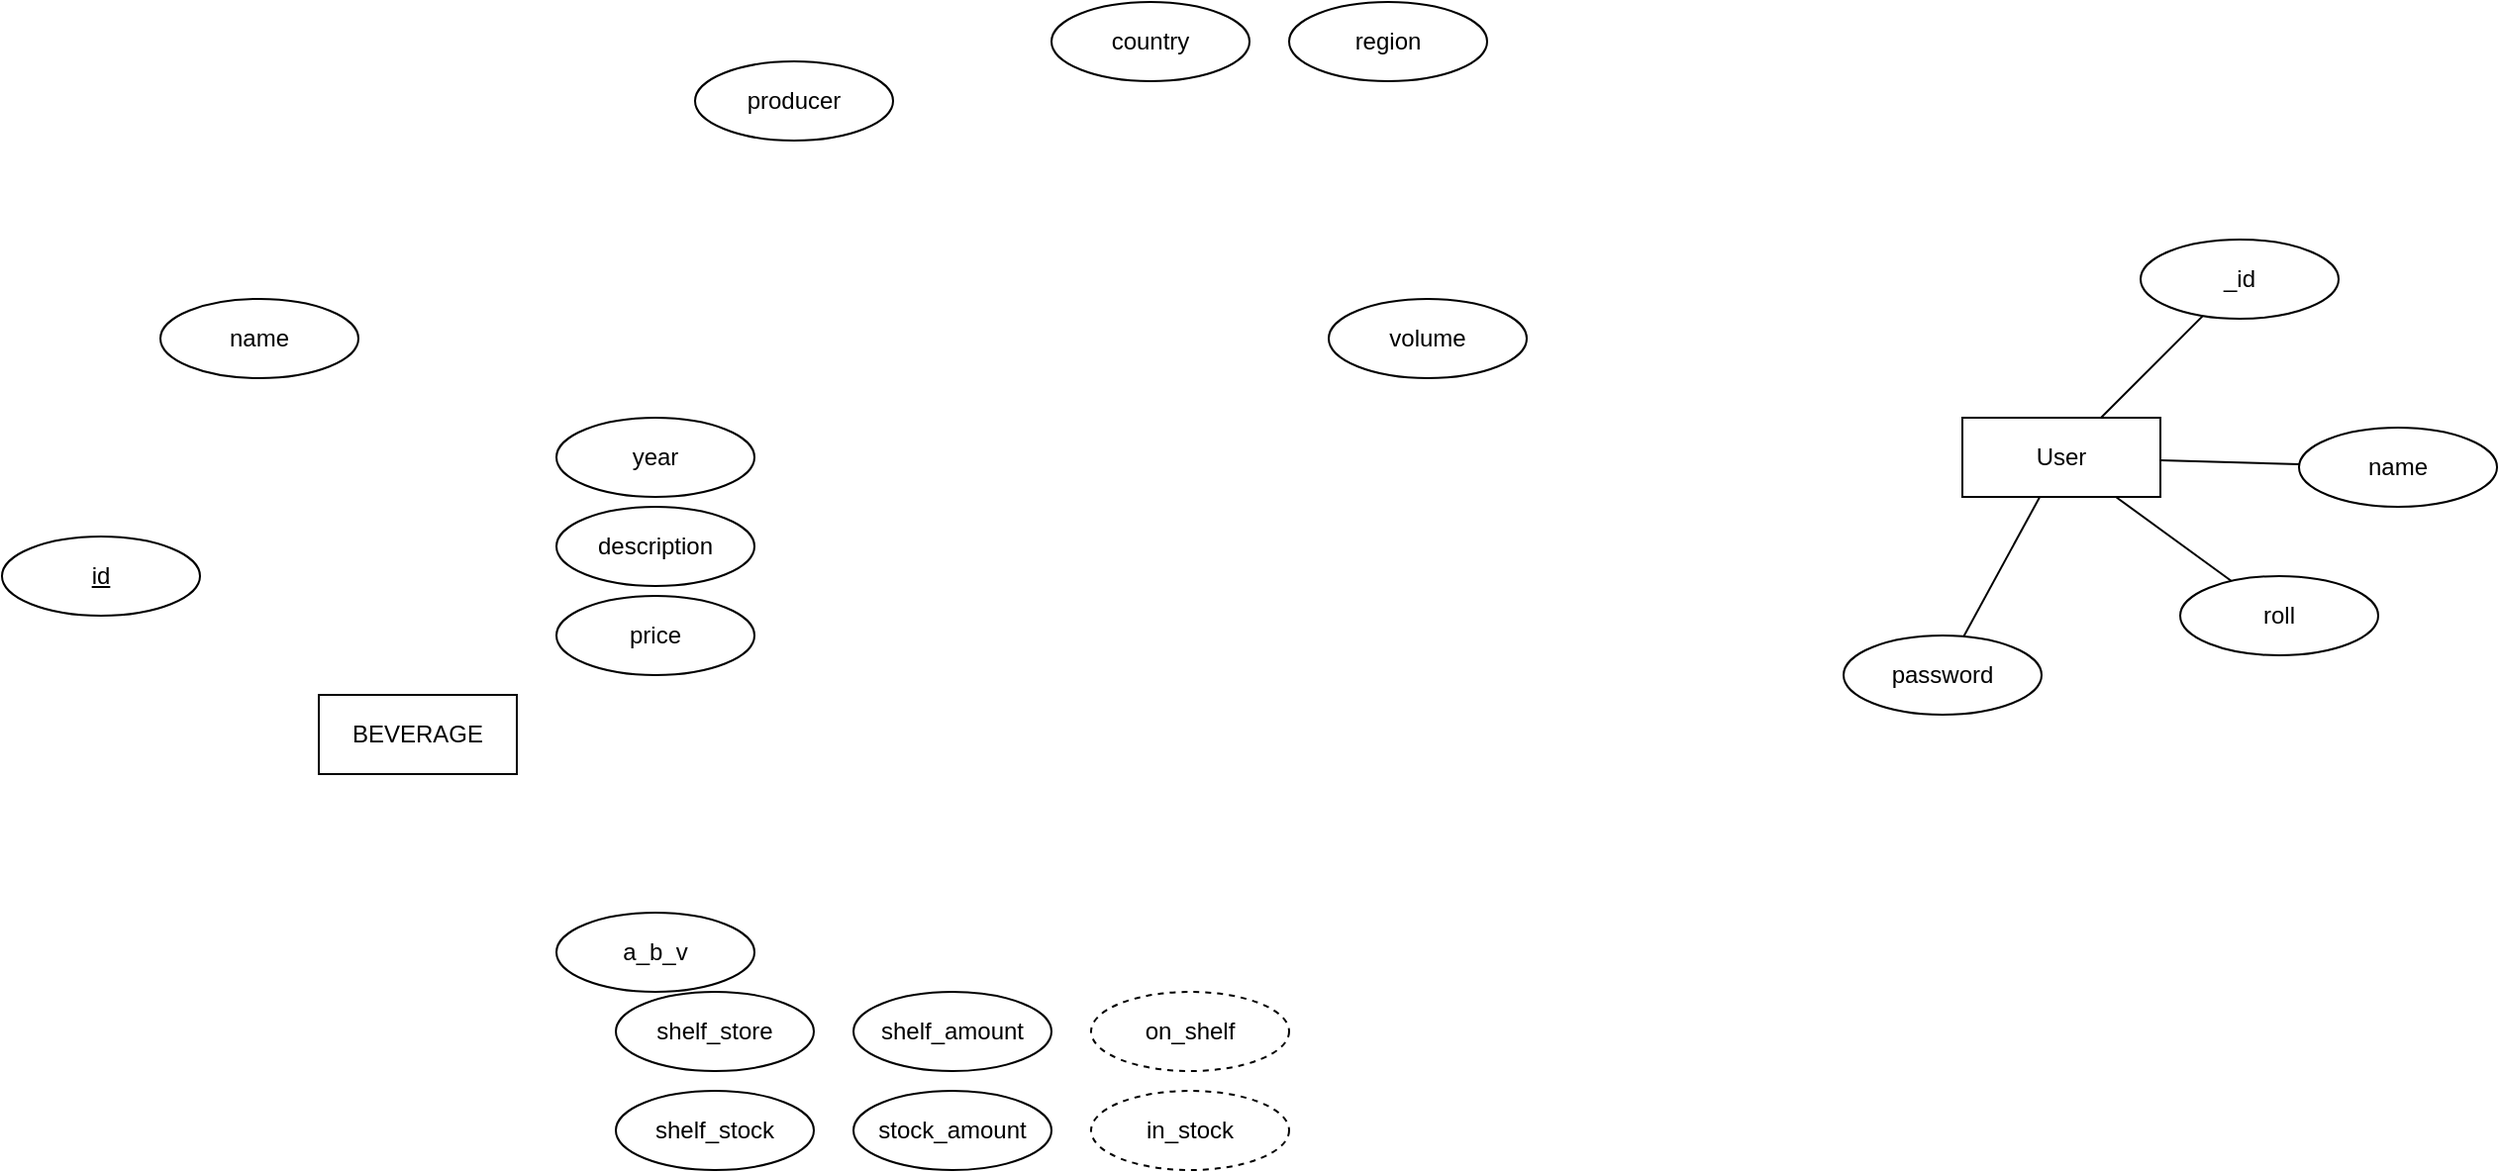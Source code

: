 <mxfile>
    <diagram id="eBLj1lRn6UYE3inc8pBK" name="Page-1">
        <mxGraphModel dx="1308" dy="907" grid="1" gridSize="10" guides="1" tooltips="1" connect="1" arrows="1" fold="1" page="1" pageScale="1" pageWidth="850" pageHeight="1100" math="0" shadow="0">
            <root>
                <mxCell id="0"/>
                <mxCell id="1" parent="0"/>
                <mxCell id="18" value="in_stock" style="ellipse;whiteSpace=wrap;html=1;align=center;dashed=1;" vertex="1" parent="1">
                    <mxGeometry x="430" y="760" width="100" height="40" as="geometry"/>
                </mxCell>
                <mxCell id="19" value="BEVERAGE" style="whiteSpace=wrap;html=1;align=center;" vertex="1" parent="1">
                    <mxGeometry x="40" y="560" width="100" height="40" as="geometry"/>
                </mxCell>
                <mxCell id="20" value="name" style="ellipse;whiteSpace=wrap;html=1;align=center;" vertex="1" parent="1">
                    <mxGeometry x="-40" y="360" width="100" height="40" as="geometry"/>
                </mxCell>
                <mxCell id="h6sXgx3f2ig4v7rKi6Yk-26" style="edgeStyle=none;html=1;endArrow=none;endFill=0;" edge="1" parent="1" source="h6sXgx3f2ig4v7rKi6Yk-20" target="h6sXgx3f2ig4v7rKi6Yk-25">
                    <mxGeometry relative="1" as="geometry"/>
                </mxCell>
                <mxCell id="h6sXgx3f2ig4v7rKi6Yk-27" style="edgeStyle=none;html=1;endArrow=none;endFill=0;" edge="1" parent="1" source="h6sXgx3f2ig4v7rKi6Yk-20" target="h6sXgx3f2ig4v7rKi6Yk-24">
                    <mxGeometry relative="1" as="geometry"/>
                </mxCell>
                <mxCell id="h6sXgx3f2ig4v7rKi6Yk-28" style="edgeStyle=none;html=1;endArrow=none;endFill=0;" edge="1" parent="1" source="h6sXgx3f2ig4v7rKi6Yk-20" target="h6sXgx3f2ig4v7rKi6Yk-22">
                    <mxGeometry relative="1" as="geometry"/>
                </mxCell>
                <mxCell id="h6sXgx3f2ig4v7rKi6Yk-29" style="edgeStyle=none;html=1;endArrow=none;endFill=0;" edge="1" parent="1" source="h6sXgx3f2ig4v7rKi6Yk-20" target="h6sXgx3f2ig4v7rKi6Yk-21">
                    <mxGeometry relative="1" as="geometry"/>
                </mxCell>
                <mxCell id="h6sXgx3f2ig4v7rKi6Yk-20" value="User" style="whiteSpace=wrap;html=1;align=center;" vertex="1" parent="1">
                    <mxGeometry x="870" y="420" width="100" height="40" as="geometry"/>
                </mxCell>
                <mxCell id="h6sXgx3f2ig4v7rKi6Yk-21" value="_id" style="ellipse;whiteSpace=wrap;html=1;align=center;" vertex="1" parent="1">
                    <mxGeometry x="960" y="330" width="100" height="40" as="geometry"/>
                </mxCell>
                <mxCell id="h6sXgx3f2ig4v7rKi6Yk-22" value="name" style="ellipse;whiteSpace=wrap;html=1;align=center;" vertex="1" parent="1">
                    <mxGeometry x="1040" y="425" width="100" height="40" as="geometry"/>
                </mxCell>
                <mxCell id="21" value="producer" style="ellipse;whiteSpace=wrap;html=1;align=center;" vertex="1" parent="1">
                    <mxGeometry x="230" y="240" width="100" height="40" as="geometry"/>
                </mxCell>
                <mxCell id="h6sXgx3f2ig4v7rKi6Yk-24" value="roll" style="ellipse;whiteSpace=wrap;html=1;align=center;" vertex="1" parent="1">
                    <mxGeometry x="980" y="500" width="100" height="40" as="geometry"/>
                </mxCell>
                <mxCell id="22" value="country" style="ellipse;whiteSpace=wrap;html=1;align=center;" vertex="1" parent="1">
                    <mxGeometry x="410" y="210" width="100" height="40" as="geometry"/>
                </mxCell>
                <mxCell id="h6sXgx3f2ig4v7rKi6Yk-25" value="password" style="ellipse;whiteSpace=wrap;html=1;align=center;" vertex="1" parent="1">
                    <mxGeometry x="810" y="530" width="100" height="40" as="geometry"/>
                </mxCell>
                <mxCell id="23" value="region" style="ellipse;whiteSpace=wrap;html=1;align=center;" vertex="1" parent="1">
                    <mxGeometry x="530" y="210" width="100" height="40" as="geometry"/>
                </mxCell>
                <mxCell id="24" value="id" style="ellipse;whiteSpace=wrap;html=1;align=center;fontStyle=4;" vertex="1" parent="1">
                    <mxGeometry x="-120" y="480" width="100" height="40" as="geometry"/>
                </mxCell>
                <mxCell id="25" value="stock_amount" style="ellipse;whiteSpace=wrap;html=1;align=center;" vertex="1" parent="1">
                    <mxGeometry x="310" y="760" width="100" height="40" as="geometry"/>
                </mxCell>
                <mxCell id="26" value="price" style="ellipse;whiteSpace=wrap;html=1;align=center;" vertex="1" parent="1">
                    <mxGeometry x="160" y="510" width="100" height="40" as="geometry"/>
                </mxCell>
                <mxCell id="27" value="a_b_v" style="ellipse;whiteSpace=wrap;html=1;align=center;" vertex="1" parent="1">
                    <mxGeometry x="160" y="670" width="100" height="40" as="geometry"/>
                </mxCell>
                <mxCell id="28" value="volume" style="ellipse;whiteSpace=wrap;html=1;align=center;" vertex="1" parent="1">
                    <mxGeometry x="550" y="360" width="100" height="40" as="geometry"/>
                </mxCell>
                <mxCell id="29" value="description" style="ellipse;whiteSpace=wrap;html=1;align=center;" vertex="1" parent="1">
                    <mxGeometry x="160" y="465" width="100" height="40" as="geometry"/>
                </mxCell>
                <mxCell id="30" value="shelf_store" style="ellipse;whiteSpace=wrap;html=1;align=center;" vertex="1" parent="1">
                    <mxGeometry x="190" y="710" width="100" height="40" as="geometry"/>
                </mxCell>
                <mxCell id="31" value="year" style="ellipse;whiteSpace=wrap;html=1;align=center;" vertex="1" parent="1">
                    <mxGeometry x="160" y="420" width="100" height="40" as="geometry"/>
                </mxCell>
                <mxCell id="32" value="shelf_stock" style="ellipse;whiteSpace=wrap;html=1;align=center;" vertex="1" parent="1">
                    <mxGeometry x="190" y="760" width="100" height="40" as="geometry"/>
                </mxCell>
                <mxCell id="33" value="shelf_amount" style="ellipse;whiteSpace=wrap;html=1;align=center;" vertex="1" parent="1">
                    <mxGeometry x="310" y="710" width="100" height="40" as="geometry"/>
                </mxCell>
                <mxCell id="35" value="on_shelf" style="ellipse;whiteSpace=wrap;html=1;align=center;dashed=1;" vertex="1" parent="1">
                    <mxGeometry x="430" y="710" width="100" height="40" as="geometry"/>
                </mxCell>
            </root>
        </mxGraphModel>
    </diagram>
</mxfile>